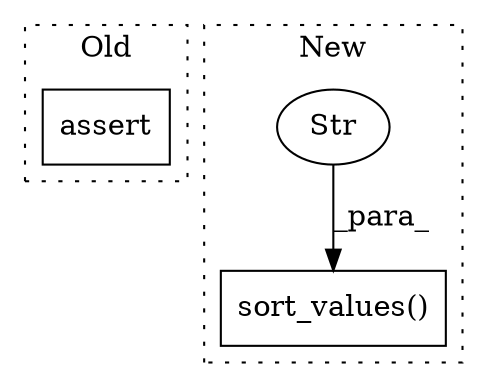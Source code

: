 digraph G {
subgraph cluster0 {
1 [label="assert" a="65" s="510" l="7" shape="box"];
label = "Old";
style="dotted";
}
subgraph cluster1 {
2 [label="sort_values()" a="75" s="543,600" l="48,1" shape="box"];
3 [label="Str" a="66" s="591" l="9" shape="ellipse"];
label = "New";
style="dotted";
}
3 -> 2 [label="_para_"];
}